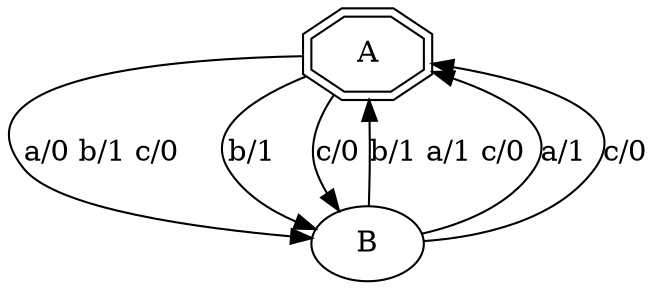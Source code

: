 digraph test_6 {
    A -> B [label="a/0 b/1 c/0"];
    B -> A [label="b/1 a/1 c/0"];
    A -> B [label="b/1"];
    B -> A [label="a/1"];
    A -> B [label="c/0"];
    B -> A [label="c/0"];
    A [shape=doubleoctagon];
}
